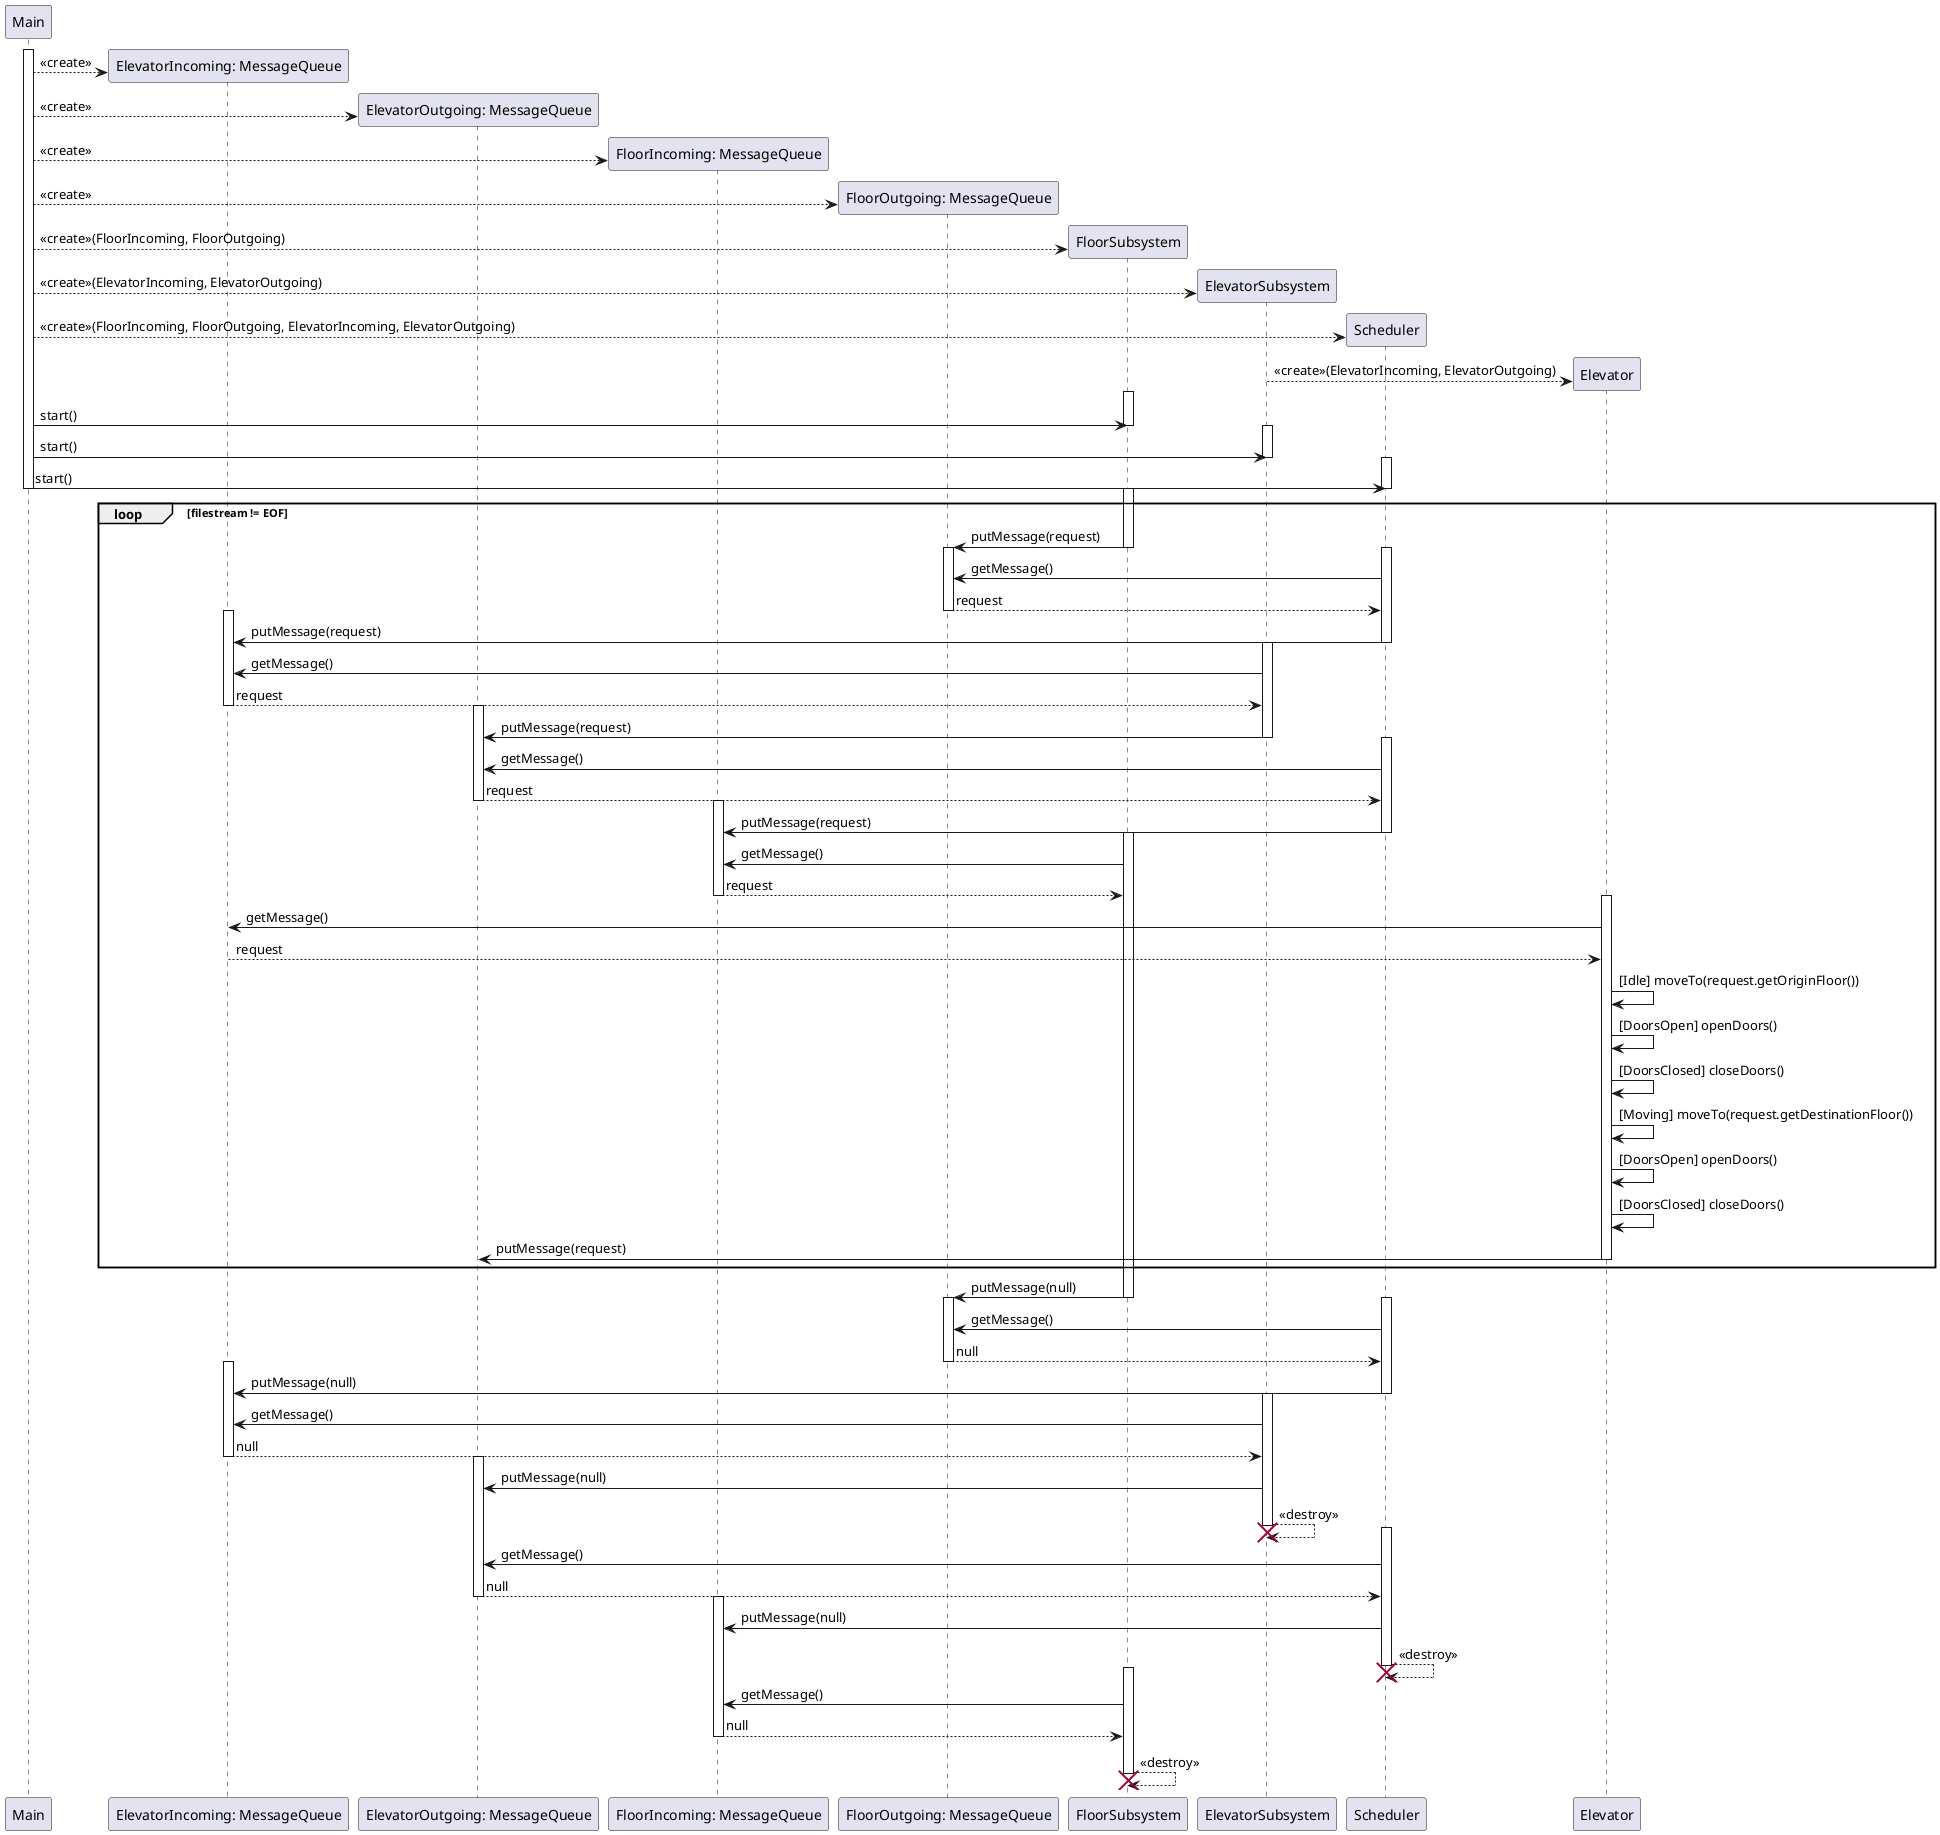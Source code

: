 @startuml
'autonumber

participant Main

activate Main
create "ElevatorIncoming: MessageQueue" as ElevatorIncoming
Main --> ElevatorIncoming: <<create>>
create "ElevatorOutgoing: MessageQueue" as ElevatorOutgoing
Main --> ElevatorOutgoing: <<create>>
create "FloorIncoming: MessageQueue" as FloorIncoming
Main --> FloorIncoming: <<create>>
create "FloorOutgoing: MessageQueue" as FloorOutgoing
Main --> FloorOutgoing: <<create>>

create FloorSubsystem
Main --> FloorSubsystem: <<create>>(FloorIncoming, FloorOutgoing)
create ElevatorSubsystem
Main --> ElevatorSubsystem: <<create>>(ElevatorIncoming, ElevatorOutgoing)
create Scheduler
Main --> Scheduler: <<create>>(FloorIncoming, FloorOutgoing, ElevatorIncoming, ElevatorOutgoing)
create Elevator
ElevatorSubsystem --> Elevator: <<create>>(ElevatorIncoming, ElevatorOutgoing)

activate FloorSubsystem
Main -> FloorSubsystem: start()
deactivate FloorSubsystem
activate ElevatorSubsystem
Main -> ElevatorSubsystem: start()
deactivate ElevatorSubsystem
activate Scheduler
Main -> Scheduler: start()
deactivate Scheduler

deactivate Main

loop filestream != EOF

    ' FloorSubsystem produces a request
    activate FloorSubsystem
    FloorSubsystem -> FloorOutgoing: putMessage(request)
    deactivate FloorSubsystem

    ' Scheduler gets request
    activate Scheduler
    activate FloorOutgoing
    Scheduler -> FloorOutgoing: getMessage()
    FloorOutgoing --> Scheduler: request
    deactivate FloorOutgoing

    ' Scheduler forwards request to elevator subsystem
    activate ElevatorIncoming
    Scheduler -> ElevatorIncoming: putMessage(request)
    deactivate Scheduler

    ' Elevator subsystem echoes request back to its outgoing
    activate ElevatorSubsystem
    ElevatorSubsystem -> ElevatorIncoming: getMessage()
    ElevatorIncoming --> ElevatorSubsystem: request
    deactivate ElevatorIncoming
    activate ElevatorOutgoing
    ElevatorSubsystem -> ElevatorOutgoing: putMessage(request)
    deactivate ElevatorSubsystem

    ' Scheduler forwards elevator outgoing back to floor
    activate Scheduler
    Scheduler -> ElevatorOutgoing: getMessage()
    ElevatorOutgoing --> Scheduler: request
    deactivate ElevatorOutgoing
    activate FloorIncoming
    Scheduler -> FloorIncoming: putMessage(request)
    deactivate Scheduler

    ' Floor reads message
    activate FloorSubsystem
    FloorSubsystem -> FloorIncoming: getMessage()
    FloorIncoming --> FloorSubsystem: request
    deactivate FloorIncoming

    ' Elevator processes request
    activate Elevator
    Elevator -> ElevatorIncoming: getMessage()
    ElevatorIncoming --> Elevator: request
    Elevator -> Elevator: [Idle] moveTo(request.getOriginFloor())
    Elevator -> Elevator: [DoorsOpen] openDoors()
    Elevator -> Elevator: [DoorsClosed] closeDoors()
    Elevator -> Elevator: [Moving] moveTo(request.getDestinationFloor())
    Elevator -> Elevator: [DoorsOpen] openDoors()
    Elevator -> Elevator: [DoorsClosed] closeDoors()
    Elevator -> ElevatorOutgoing: putMessage(request)
    deactivate Elevator

end

    ' FloorSubsystem signals kill message
    deactivate FloorIncoming
    FloorSubsystem -> FloorOutgoing: putMessage(null)
    deactivate FloorSubsystem
    activate FloorOutgoing

    ' Scheduler forwards kill message to elevator
    activate Scheduler
    Scheduler -> FloorOutgoing: getMessage()
    FloorOutgoing --> Scheduler: null
    deactivate FloorOutgoing
    activate ElevatorIncoming
    Scheduler -> ElevatorIncoming: putMessage(null)
    deactivate Scheduler

    ' Elevator kills itself
    activate ElevatorSubsystem
    ElevatorSubsystem -> ElevatorIncoming: getMessage()
    ElevatorIncoming --> ElevatorSubsystem: null
    deactivate ElevatorIncoming
    activate ElevatorOutgoing
    ElevatorSubsystem -> ElevatorOutgoing: putMessage(null)
    ElevatorSubsystem --> ElevatorSubsystem: <<destroy>>
    deactivate ElevatorSubsystem
    destroy ElevatorSubsystem

    ' Scheduler receives self-destruct
    activate Scheduler
    Scheduler -> ElevatorOutgoing: getMessage()
    ElevatorOutgoing --> Scheduler: null
    deactivate ElevatorOutgoing
    activate FloorIncoming
    Scheduler -> FloorIncoming: putMessage(null)
    Scheduler --> Scheduler: <<destroy>>
    deactivate Scheduler
    destroy Scheduler

    ' Floor receives self-destruct
    activate FloorSubsystem
    FloorSubsystem -> FloorIncoming: getMessage()
    FloorIncoming --> FloorSubsystem: null
    deactivate FloorIncoming
    FloorSubsystem --> FloorSubsystem: <<destroy>>
    deactivate FloorSubsystem
    destroy FloorSubsystem

@enduml
